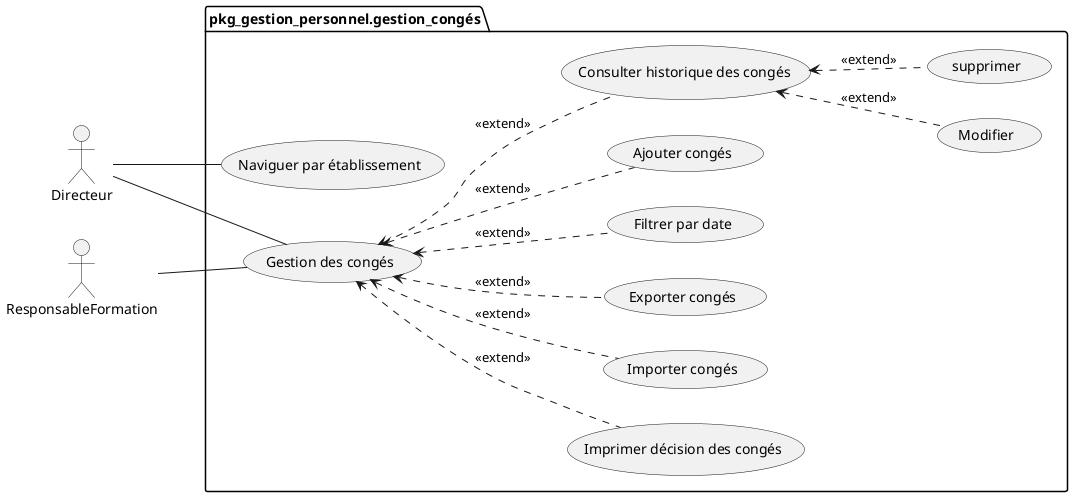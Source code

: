 @startuml  

left to right direction

actor Directeur as directeur
actor ResponsableFormation as responsableFormation

package "pkg_gestion_personnel.gestion_congés" {

  directeur -- (Naviguer par établissement)
  directeur -- (Gestion des congés)
  
  (Gestion des congés) <.. (Imprimer décision des congés) : <<extend>>
  (Gestion des congés) <.. (Importer congés) : <<extend>>
  (Gestion des congés) <.. (Exporter congés) : <<extend>>
  (Gestion des congés) <.. (Filtrer par date) : <<extend>>
  (Gestion des congés) <.. (Ajouter congés) : <<extend>>
  (Gestion des congés) <.. (Consulter historique des congés) : <<extend>>
  (Consulter historique des congés) <.. (Modifier) : <<extend>>
  (Consulter historique des congés) <.. (supprimer) : <<extend>>

  responsableFormation -- (Gestion des congés)
  
}

@enduml